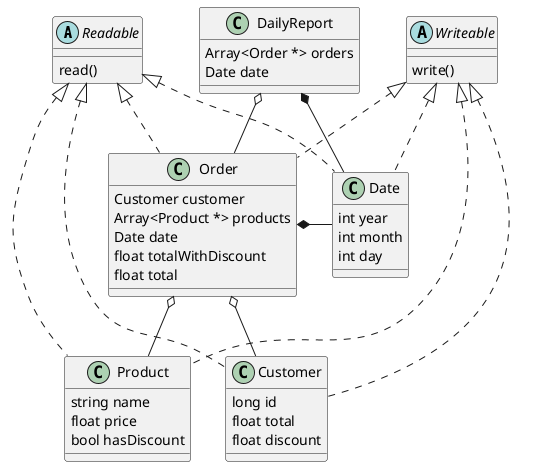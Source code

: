 @startuml

abstract class Readable {
    read()
}
abstract class Writeable {
    write()
}

class Date {
    int year
    int month
    int day
}

class Customer {
    long id
    float total
    float discount
}

class Product {
    string name
    float price
    bool hasDiscount
}

class Order {
    Customer customer
    Array<Product *> products
    Date date
    float totalWithDiscount
    float total
}

class DailyReport {
    Array<Order *> orders
    Date date
}

Order *- Date
Order o-- Product
Order o-- Customer

DailyReport o-- Order
DailyReport *-- Date

Writeable <|.. Order
Writeable <|. Product
Writeable <|. Customer
Writeable <|. Date
Readable <|. Date
Readable <|. Customer
Readable <|. Product
Readable <|.. Order

@enduml